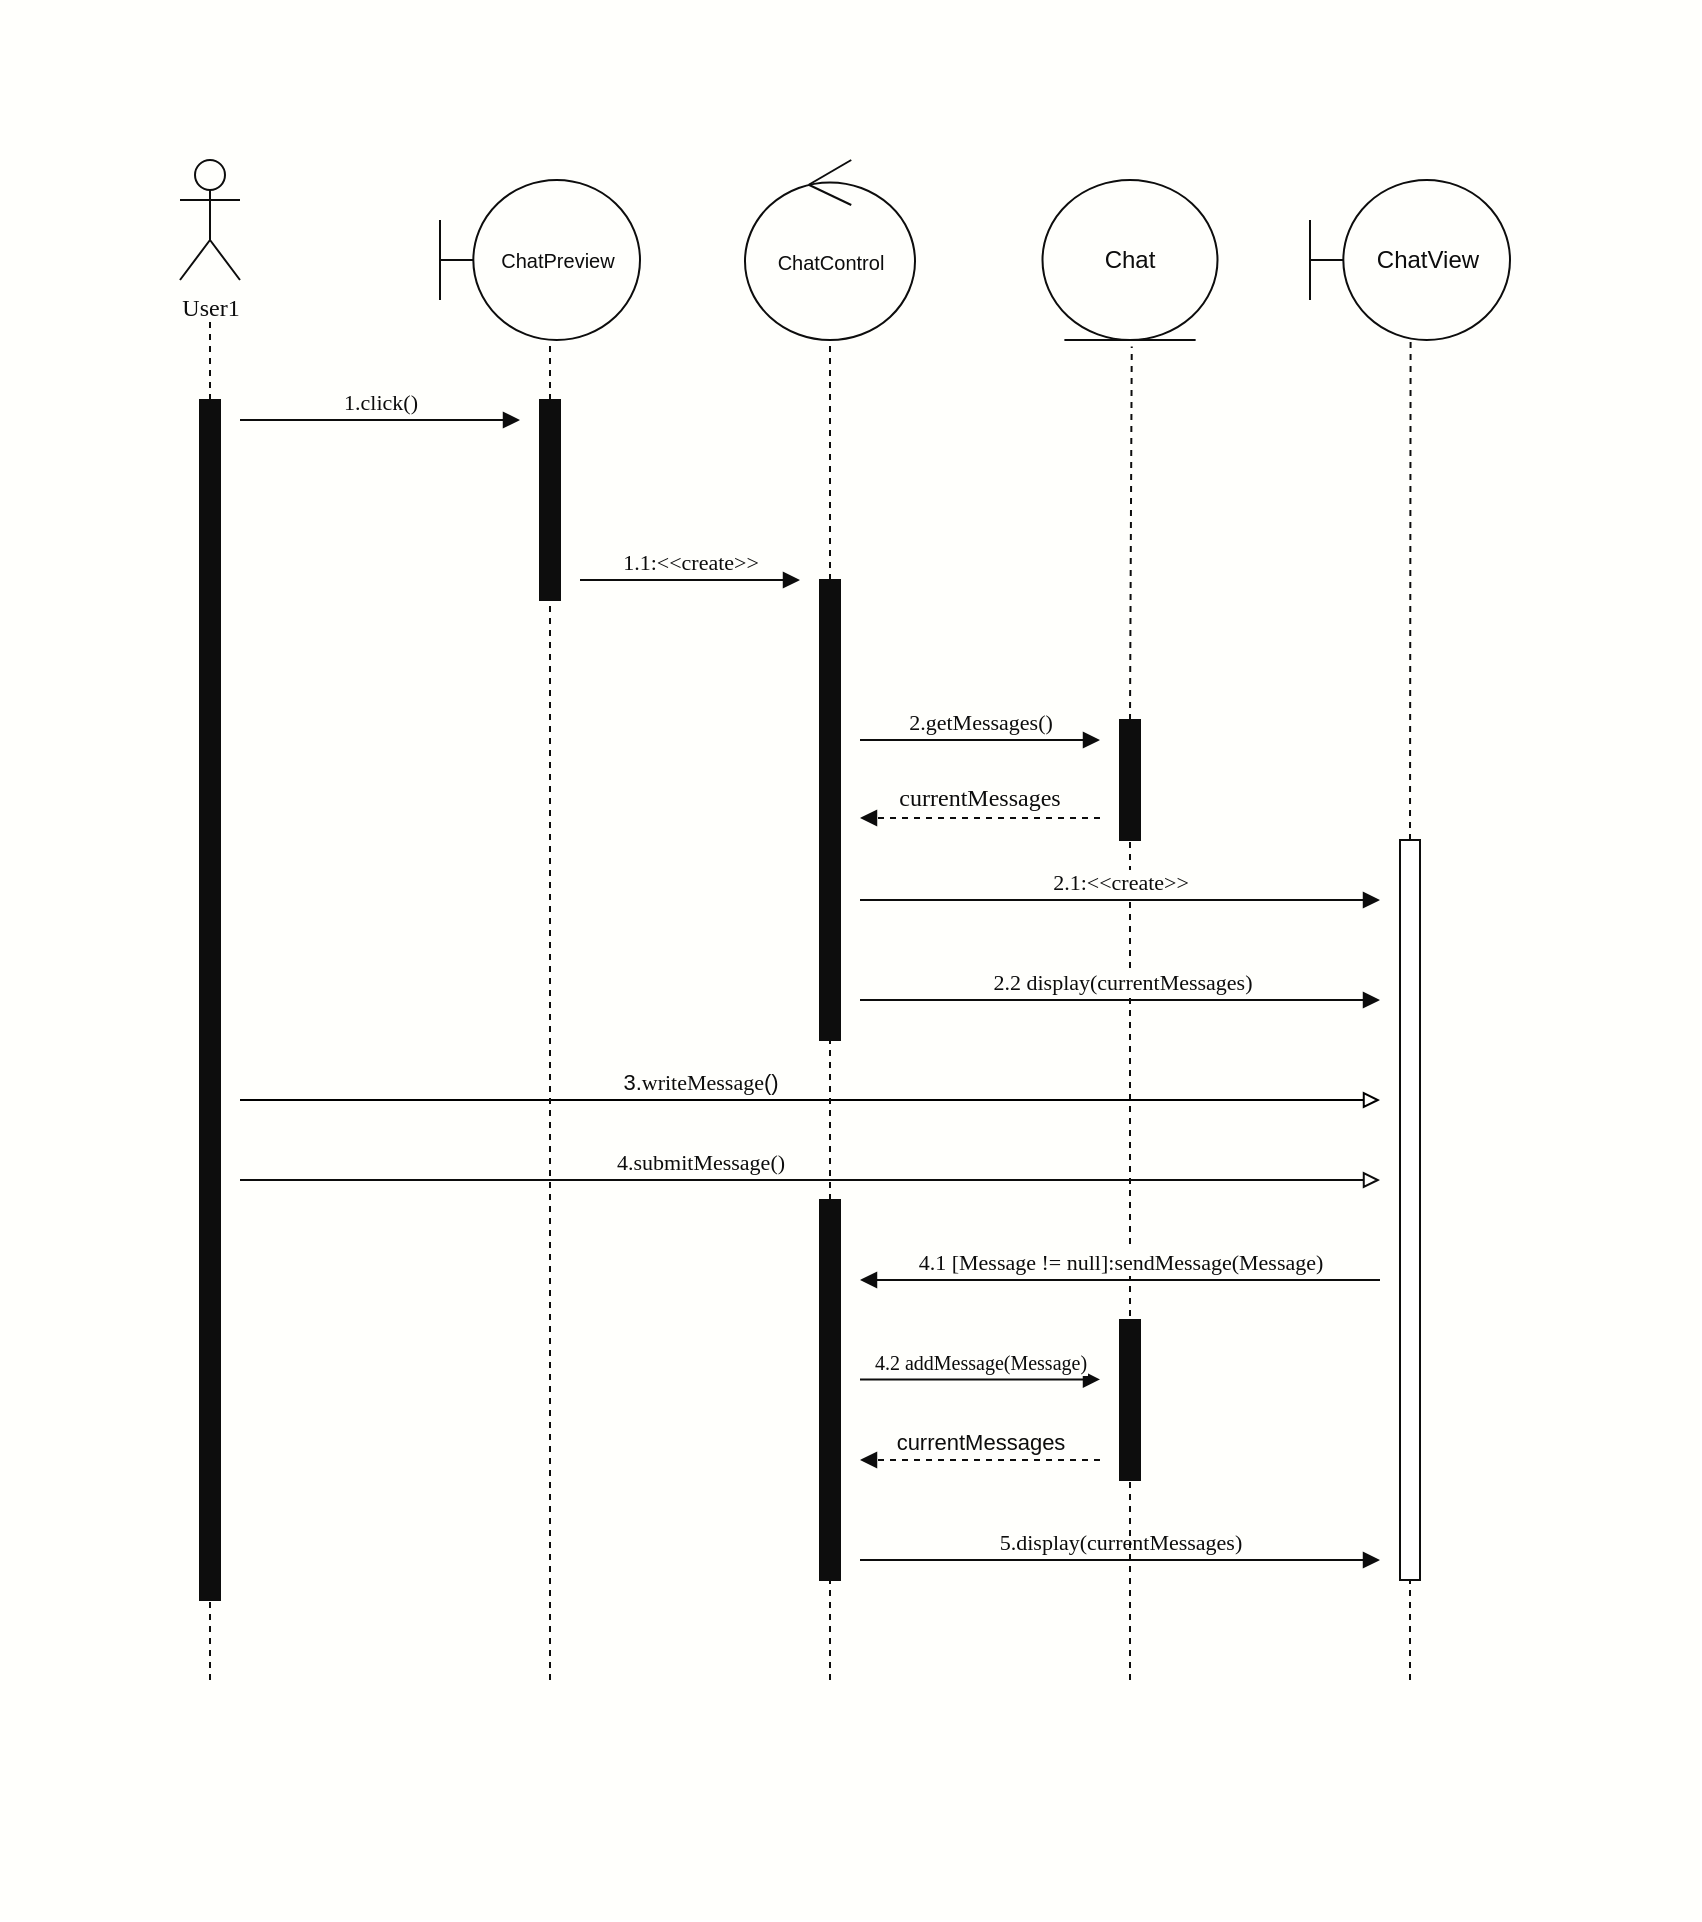 <mxfile version="21.5.1" type="device">
  <diagram name="Page-1" id="2YBvvXClWsGukQMizWep">
    <mxGraphModel dx="3545" dy="2070" grid="1" gridSize="10" guides="1" tooltips="1" connect="1" arrows="1" fold="1" page="1" pageScale="1" pageWidth="850" pageHeight="1100" math="0" shadow="0">
      <root>
        <mxCell id="0" />
        <mxCell id="1" parent="0" />
        <mxCell id="DYye3ZmmoOQQXDtghWxz-1" value="" style="rounded=0;whiteSpace=wrap;html=1;strokeColor=none;fillColor=#FFFFFC;fontColor=#0D0D0D;labelBackgroundColor=#FFFFFC;movable=0;resizable=0;rotatable=0;deletable=0;editable=0;locked=1;connectable=0;" vertex="1" parent="1">
          <mxGeometry width="850" height="960" as="geometry" />
        </mxCell>
        <mxCell id="lUkT9VOEVtkWLfnZ2vva-1" value="&lt;font face=&quot;Verdana&quot;&gt;User1&lt;/font&gt;" style="shape=umlActor;verticalLabelPosition=bottom;verticalAlign=top;html=1;outlineConnect=0;fontColor=#0D0D0D;strokeColor=#0D0D0D;fillColor=#FFFFFC;" parent="1" vertex="1">
          <mxGeometry x="90" y="80" width="30" height="60" as="geometry" />
        </mxCell>
        <mxCell id="lUkT9VOEVtkWLfnZ2vva-3" value="&lt;font style=&quot;font-size: 10px;&quot;&gt;ChatPreview&lt;/font&gt;" style="shape=umlBoundary;whiteSpace=wrap;html=1;fillColor=#FFFFFC;strokeColor=#0D0D0D;fontColor=#0D0D0D;" parent="1" vertex="1">
          <mxGeometry x="220" y="90" width="100" height="80" as="geometry" />
        </mxCell>
        <mxCell id="lUkT9VOEVtkWLfnZ2vva-5" value="" style="rounded=0;whiteSpace=wrap;html=1;strokeColor=#0D0D0D;fillColor=#0D0D0D;" parent="1" vertex="1">
          <mxGeometry x="100" y="200" width="10" height="600" as="geometry" />
        </mxCell>
        <mxCell id="lUkT9VOEVtkWLfnZ2vva-6" value="" style="rounded=0;whiteSpace=wrap;html=1;strokeColor=#0D0D0D;fillColor=#0D0D0D;" parent="1" vertex="1">
          <mxGeometry x="270" y="200" width="10" height="100" as="geometry" />
        </mxCell>
        <mxCell id="lUkT9VOEVtkWLfnZ2vva-8" value="&lt;font style=&quot;&quot; color=&quot;#0d0d0d&quot; face=&quot;Verdana&quot;&gt;1.1:&amp;lt;&amp;lt;create&amp;gt;&amp;gt;&lt;/font&gt;" style="html=1;verticalAlign=bottom;endArrow=block;curved=0;rounded=0;strokeColor=#0D0D0D;labelBackgroundColor=none;" parent="1" edge="1">
          <mxGeometry width="80" relative="1" as="geometry">
            <mxPoint x="290" y="290" as="sourcePoint" />
            <mxPoint x="400" y="290" as="targetPoint" />
          </mxGeometry>
        </mxCell>
        <mxCell id="lUkT9VOEVtkWLfnZ2vva-9" value="&lt;font color=&quot;#0d0d0d&quot; style=&quot;&quot; face=&quot;Verdana&quot;&gt;1.click()&lt;/font&gt;" style="html=1;verticalAlign=bottom;endArrow=block;curved=0;rounded=0;strokeColor=#0D0D0D;labelBackgroundColor=none;" parent="1" edge="1">
          <mxGeometry width="80" relative="1" as="geometry">
            <mxPoint x="120" y="210" as="sourcePoint" />
            <mxPoint x="260" y="210" as="targetPoint" />
            <mxPoint as="offset" />
          </mxGeometry>
        </mxCell>
        <mxCell id="lUkT9VOEVtkWLfnZ2vva-10" value="&lt;font style=&quot;font-size: 10px;&quot;&gt;ChatControl&lt;/font&gt;" style="ellipse;shape=umlControl;whiteSpace=wrap;html=1;fontColor=#0D0D0D;fillColor=#FFFFFC;strokeColor=#0D0D0D;" parent="1" vertex="1">
          <mxGeometry x="372.5" y="80" width="85" height="90" as="geometry" />
        </mxCell>
        <mxCell id="lUkT9VOEVtkWLfnZ2vva-12" value="" style="rounded=0;whiteSpace=wrap;html=1;strokeColor=#0D0D0D;fillColor=#0D0D0D;" parent="1" vertex="1">
          <mxGeometry x="410" y="290" width="10" height="230" as="geometry" />
        </mxCell>
        <mxCell id="lUkT9VOEVtkWLfnZ2vva-13" value="Chat" style="ellipse;shape=umlEntity;whiteSpace=wrap;html=1;fontColor=#0D0D0D;fillColor=#FFFFFC;strokeColor=#0D0D0D;" parent="1" vertex="1">
          <mxGeometry x="521.25" y="90" width="87.5" height="80" as="geometry" />
        </mxCell>
        <mxCell id="lUkT9VOEVtkWLfnZ2vva-14" value="&lt;font face=&quot;Verdana&quot;&gt;2.getMessages()&lt;/font&gt;" style="html=1;verticalAlign=bottom;endArrow=block;curved=0;rounded=0;strokeColor=#0D0D0D;fontColor=#0D0D0D;labelBackgroundColor=#FFFFFC;" parent="1" edge="1">
          <mxGeometry width="80" relative="1" as="geometry">
            <mxPoint x="430" y="370" as="sourcePoint" />
            <mxPoint x="550" y="370" as="targetPoint" />
            <mxPoint as="offset" />
          </mxGeometry>
        </mxCell>
        <mxCell id="lUkT9VOEVtkWLfnZ2vva-16" value="" style="rounded=0;whiteSpace=wrap;html=1;strokeColor=#0D0D0D;fillColor=#0D0D0D;" parent="1" vertex="1">
          <mxGeometry x="560" y="360" width="10" height="60" as="geometry" />
        </mxCell>
        <mxCell id="lUkT9VOEVtkWLfnZ2vva-17" value="" style="endArrow=none;dashed=1;html=1;rounded=0;entryX=0.51;entryY=1.04;entryDx=0;entryDy=0;entryPerimeter=0;exitX=0.5;exitY=0;exitDx=0;exitDy=0;strokeColor=#0D0D0D;" parent="1" source="lUkT9VOEVtkWLfnZ2vva-16" target="lUkT9VOEVtkWLfnZ2vva-13" edge="1">
          <mxGeometry width="50" height="50" relative="1" as="geometry">
            <mxPoint x="550" y="300" as="sourcePoint" />
            <mxPoint x="600" y="250" as="targetPoint" />
          </mxGeometry>
        </mxCell>
        <mxCell id="lUkT9VOEVtkWLfnZ2vva-20" value="&lt;font face=&quot;Verdana&quot;&gt;currentMessages&lt;/font&gt;" style="text;html=1;strokeColor=none;fillColor=none;align=center;verticalAlign=middle;whiteSpace=wrap;rounded=0;fontColor=#0D0D0D;" parent="1" vertex="1">
          <mxGeometry x="440" y="389" width="100" height="20" as="geometry" />
        </mxCell>
        <mxCell id="lUkT9VOEVtkWLfnZ2vva-21" style="edgeStyle=orthogonalEdgeStyle;rounded=0;orthogonalLoop=1;jettySize=auto;html=1;exitX=0.5;exitY=1;exitDx=0;exitDy=0;" parent="1" source="lUkT9VOEVtkWLfnZ2vva-16" target="lUkT9VOEVtkWLfnZ2vva-16" edge="1">
          <mxGeometry relative="1" as="geometry" />
        </mxCell>
        <mxCell id="lUkT9VOEVtkWLfnZ2vva-22" value="" style="endArrow=none;dashed=1;html=1;rounded=0;entryX=0.5;entryY=1;entryDx=0;entryDy=0;strokeColor=#0D0D0D;" parent="1" target="lUkT9VOEVtkWLfnZ2vva-16" edge="1">
          <mxGeometry width="50" height="50" relative="1" as="geometry">
            <mxPoint x="565" y="670" as="sourcePoint" />
            <mxPoint x="580" y="450" as="targetPoint" />
          </mxGeometry>
        </mxCell>
        <mxCell id="lUkT9VOEVtkWLfnZ2vva-24" value="" style="html=1;verticalAlign=bottom;labelBackgroundColor=none;endArrow=block;endFill=1;dashed=1;rounded=0;strokeColor=#0D0D0D;" parent="1" edge="1">
          <mxGeometry width="160" relative="1" as="geometry">
            <mxPoint x="550" y="409" as="sourcePoint" />
            <mxPoint x="430" y="409" as="targetPoint" />
          </mxGeometry>
        </mxCell>
        <mxCell id="lUkT9VOEVtkWLfnZ2vva-25" value="&lt;font face=&quot;Verdana&quot;&gt;2.1:&amp;lt;&amp;lt;create&amp;gt;&amp;gt;&lt;/font&gt;" style="html=1;verticalAlign=bottom;endArrow=block;curved=0;rounded=0;strokeColor=#0D0D0D;fontColor=#0D0D0D;labelBackgroundColor=#FFFFFC;" parent="1" edge="1">
          <mxGeometry width="80" relative="1" as="geometry">
            <mxPoint x="430" y="450" as="sourcePoint" />
            <mxPoint x="690" y="450" as="targetPoint" />
          </mxGeometry>
        </mxCell>
        <mxCell id="lUkT9VOEVtkWLfnZ2vva-26" value="&lt;div&gt;ChatView&lt;/div&gt;" style="shape=umlBoundary;whiteSpace=wrap;html=1;fontColor=#0D0D0D;fillColor=#FFFFFC;strokeColor=#0D0D0D;" parent="1" vertex="1">
          <mxGeometry x="655" y="90" width="100" height="80" as="geometry" />
        </mxCell>
        <mxCell id="lUkT9VOEVtkWLfnZ2vva-28" value="" style="rounded=0;whiteSpace=wrap;html=1;strokeColor=#0D0D0D;" parent="1" vertex="1">
          <mxGeometry x="700" y="420" width="10" height="370" as="geometry" />
        </mxCell>
        <mxCell id="lUkT9VOEVtkWLfnZ2vva-30" value="" style="endArrow=none;dashed=1;html=1;rounded=0;exitX=0.5;exitY=0;exitDx=0;exitDy=0;entryX=0.503;entryY=0.989;entryDx=0;entryDy=0;entryPerimeter=0;strokeColor=#0D0D0D;" parent="1" source="lUkT9VOEVtkWLfnZ2vva-28" target="lUkT9VOEVtkWLfnZ2vva-26" edge="1">
          <mxGeometry width="50" height="50" relative="1" as="geometry">
            <mxPoint x="650" y="550" as="sourcePoint" />
            <mxPoint x="705" y="170" as="targetPoint" />
          </mxGeometry>
        </mxCell>
        <mxCell id="lUkT9VOEVtkWLfnZ2vva-33" value="&lt;font face=&quot;Verdana&quot;&gt;2.2 display(currentMessages)&lt;/font&gt;" style="html=1;verticalAlign=bottom;endArrow=block;curved=0;rounded=0;strokeColor=#0D0D0D;fontColor=#0D0D0D;labelBackgroundColor=#FFFFFC;" parent="1" edge="1">
          <mxGeometry x="0.002" width="80" relative="1" as="geometry">
            <mxPoint x="430" y="500" as="sourcePoint" />
            <mxPoint x="690" y="500" as="targetPoint" />
            <mxPoint as="offset" />
          </mxGeometry>
        </mxCell>
        <mxCell id="lUkT9VOEVtkWLfnZ2vva-37" value="3.&lt;font face=&quot;Verdana&quot;&gt;writeMessage&lt;/font&gt;()" style="html=1;verticalAlign=bottom;endArrow=block;rounded=0;strokeColor=#000000;endFill=0;fontColor=#0D0D0D;labelBackgroundColor=#FFFFFC;" parent="1" edge="1">
          <mxGeometry x="-0.193" width="80" relative="1" as="geometry">
            <mxPoint x="120" y="550" as="sourcePoint" />
            <mxPoint x="690" y="550" as="targetPoint" />
            <mxPoint as="offset" />
          </mxGeometry>
        </mxCell>
        <mxCell id="lUkT9VOEVtkWLfnZ2vva-38" value="&lt;font face=&quot;Verdana&quot;&gt;4.submitMessage()&lt;/font&gt;" style="html=1;verticalAlign=bottom;endArrow=block;curved=0;rounded=0;endFill=0;strokeColor=#0D0D0D;fontColor=#0D0D0D;labelBackgroundColor=#FFFFFC;" parent="1" edge="1">
          <mxGeometry x="-0.193" width="80" relative="1" as="geometry">
            <mxPoint x="120" y="590" as="sourcePoint" />
            <mxPoint x="690" y="590" as="targetPoint" />
            <mxPoint as="offset" />
          </mxGeometry>
        </mxCell>
        <mxCell id="lUkT9VOEVtkWLfnZ2vva-39" value="" style="endArrow=none;dashed=1;html=1;rounded=0;exitX=0.5;exitY=0;exitDx=0;exitDy=0;strokeColor=#0D0D0D;" parent="1" source="lUkT9VOEVtkWLfnZ2vva-5" edge="1">
          <mxGeometry width="50" height="50" relative="1" as="geometry">
            <mxPoint x="80" y="210" as="sourcePoint" />
            <mxPoint x="105" y="160" as="targetPoint" />
          </mxGeometry>
        </mxCell>
        <mxCell id="lUkT9VOEVtkWLfnZ2vva-40" value="" style="endArrow=none;dashed=1;html=1;rounded=0;exitX=0.5;exitY=0;exitDx=0;exitDy=0;entryX=0.55;entryY=1.001;entryDx=0;entryDy=0;entryPerimeter=0;strokeColor=#0D0D0D;" parent="1" source="lUkT9VOEVtkWLfnZ2vva-6" target="lUkT9VOEVtkWLfnZ2vva-3" edge="1">
          <mxGeometry width="50" height="50" relative="1" as="geometry">
            <mxPoint x="230" y="310" as="sourcePoint" />
            <mxPoint x="280" y="260" as="targetPoint" />
          </mxGeometry>
        </mxCell>
        <mxCell id="lUkT9VOEVtkWLfnZ2vva-41" value="" style="endArrow=none;dashed=1;html=1;rounded=0;entryX=0.5;entryY=1;entryDx=0;entryDy=0;strokeColor=#0D0D0D;" parent="1" target="lUkT9VOEVtkWLfnZ2vva-6" edge="1">
          <mxGeometry width="50" height="50" relative="1" as="geometry">
            <mxPoint x="275" y="840" as="sourcePoint" />
            <mxPoint x="230" y="680" as="targetPoint" />
          </mxGeometry>
        </mxCell>
        <mxCell id="lUkT9VOEVtkWLfnZ2vva-42" value="" style="endArrow=none;dashed=1;html=1;rounded=0;exitX=0.5;exitY=0;exitDx=0;exitDy=0;strokeColor=#0D0D0D;" parent="1" source="lUkT9VOEVtkWLfnZ2vva-12" edge="1">
          <mxGeometry width="50" height="50" relative="1" as="geometry">
            <mxPoint x="350" y="410" as="sourcePoint" />
            <mxPoint x="415" y="170" as="targetPoint" />
          </mxGeometry>
        </mxCell>
        <mxCell id="lUkT9VOEVtkWLfnZ2vva-43" value="" style="endArrow=none;dashed=1;html=1;rounded=0;entryX=0.5;entryY=1;entryDx=0;entryDy=0;strokeColor=#0D0D0D;" parent="1" target="lUkT9VOEVtkWLfnZ2vva-12" edge="1">
          <mxGeometry width="50" height="50" relative="1" as="geometry">
            <mxPoint x="415" y="600" as="sourcePoint" />
            <mxPoint x="460" y="640" as="targetPoint" />
          </mxGeometry>
        </mxCell>
        <mxCell id="lUkT9VOEVtkWLfnZ2vva-46" value="" style="rounded=0;whiteSpace=wrap;html=1;strokeColor=#0D0D0D;fillColor=#0D0D0D;" parent="1" vertex="1">
          <mxGeometry x="410" y="600" width="10" height="190" as="geometry" />
        </mxCell>
        <mxCell id="lUkT9VOEVtkWLfnZ2vva-50" value="&lt;font face=&quot;Verdana&quot;&gt;4.1 [Message != null]:sendMessage(Message)&lt;br&gt;&lt;/font&gt;" style="html=1;verticalAlign=bottom;endArrow=block;curved=0;rounded=0;fontColor=#0D0D0D;labelBackgroundColor=#FFFFFC;strokeColor=#0D0D0D;" parent="1" edge="1">
          <mxGeometry x="0.003" width="80" relative="1" as="geometry">
            <mxPoint x="690" y="640" as="sourcePoint" />
            <mxPoint x="430" y="640" as="targetPoint" />
            <mxPoint as="offset" />
          </mxGeometry>
        </mxCell>
        <mxCell id="lUkT9VOEVtkWLfnZ2vva-51" value="" style="rounded=0;whiteSpace=wrap;html=1;strokeColor=#0D0D0D;fillColor=#0D0D0D;" parent="1" vertex="1">
          <mxGeometry x="560" y="660" width="10" height="80" as="geometry" />
        </mxCell>
        <mxCell id="lUkT9VOEVtkWLfnZ2vva-52" value="&lt;font style=&quot;&quot; face=&quot;Verdana&quot;&gt;&lt;font style=&quot;font-size: 10px;&quot;&gt;4.2 addMessage(Message)&lt;/font&gt;&lt;br&gt;&lt;/font&gt;" style="html=1;verticalAlign=bottom;endArrow=block;curved=0;rounded=0;fontColor=#0D0D0D;labelBackgroundColor=#FFFFFC;strokeColor=#0D0D0D;" parent="1" edge="1">
          <mxGeometry width="80" relative="1" as="geometry">
            <mxPoint x="430" y="689.71" as="sourcePoint" />
            <mxPoint x="550" y="689.71" as="targetPoint" />
            <mxPoint as="offset" />
          </mxGeometry>
        </mxCell>
        <mxCell id="lUkT9VOEVtkWLfnZ2vva-54" value="&lt;font style=&quot;font-size: 11px;&quot;&gt;currentMessages&lt;/font&gt;" style="html=1;verticalAlign=bottom;endArrow=block;curved=0;rounded=0;dashed=1;fontColor=#0D0D0D;labelBackgroundColor=#FFFFFC;strokeColor=#0D0D0D;" parent="1" edge="1">
          <mxGeometry width="80" relative="1" as="geometry">
            <mxPoint x="550" y="730" as="sourcePoint" />
            <mxPoint x="430" y="730" as="targetPoint" />
            <mxPoint as="offset" />
          </mxGeometry>
        </mxCell>
        <mxCell id="lUkT9VOEVtkWLfnZ2vva-56" value="&lt;font face=&quot;Verdana&quot;&gt;5.display(currentMessages)&lt;/font&gt;" style="html=1;verticalAlign=bottom;endArrow=block;curved=0;rounded=0;strokeColor=#0D0D0D;fontColor=#0D0D0D;labelBackgroundColor=#FFFFFC;" parent="1" edge="1">
          <mxGeometry width="80" relative="1" as="geometry">
            <mxPoint x="430" y="780" as="sourcePoint" />
            <mxPoint x="690" y="780" as="targetPoint" />
            <mxPoint as="offset" />
          </mxGeometry>
        </mxCell>
        <mxCell id="lUkT9VOEVtkWLfnZ2vva-57" value="" style="endArrow=none;dashed=1;html=1;rounded=0;entryX=0.5;entryY=1;entryDx=0;entryDy=0;strokeColor=#0D0D0D;" parent="1" target="lUkT9VOEVtkWLfnZ2vva-5" edge="1">
          <mxGeometry width="50" height="50" relative="1" as="geometry">
            <mxPoint x="105" y="840" as="sourcePoint" />
            <mxPoint x="130" y="790" as="targetPoint" />
          </mxGeometry>
        </mxCell>
        <mxCell id="lUkT9VOEVtkWLfnZ2vva-58" value="" style="endArrow=none;dashed=1;html=1;rounded=0;entryX=0.5;entryY=1;entryDx=0;entryDy=0;strokeColor=#0D0D0D;" parent="1" target="lUkT9VOEVtkWLfnZ2vva-28" edge="1">
          <mxGeometry width="50" height="50" relative="1" as="geometry">
            <mxPoint x="705" y="840" as="sourcePoint" />
            <mxPoint x="720" y="790" as="targetPoint" />
          </mxGeometry>
        </mxCell>
        <mxCell id="lUkT9VOEVtkWLfnZ2vva-59" value="" style="endArrow=none;dashed=1;html=1;rounded=0;entryX=0.5;entryY=1;entryDx=0;entryDy=0;strokeColor=#0D0D0D;" parent="1" target="lUkT9VOEVtkWLfnZ2vva-46" edge="1">
          <mxGeometry width="50" height="50" relative="1" as="geometry">
            <mxPoint x="415" y="840" as="sourcePoint" />
            <mxPoint x="410" y="840" as="targetPoint" />
          </mxGeometry>
        </mxCell>
        <mxCell id="lUkT9VOEVtkWLfnZ2vva-60" value="" style="endArrow=none;dashed=1;html=1;rounded=0;entryX=0.5;entryY=1;entryDx=0;entryDy=0;strokeColor=#0D0D0D;" parent="1" target="lUkT9VOEVtkWLfnZ2vva-51" edge="1">
          <mxGeometry width="50" height="50" relative="1" as="geometry">
            <mxPoint x="565" y="840" as="sourcePoint" />
            <mxPoint x="670" y="880" as="targetPoint" />
          </mxGeometry>
        </mxCell>
      </root>
    </mxGraphModel>
  </diagram>
</mxfile>
